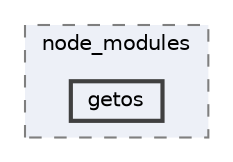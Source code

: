 digraph "C:/Users/arisc/OneDrive/Documents/GitHub/FINAL/EcoEats-Project/node_modules/getos"
{
 // LATEX_PDF_SIZE
  bgcolor="transparent";
  edge [fontname=Helvetica,fontsize=10,labelfontname=Helvetica,labelfontsize=10];
  node [fontname=Helvetica,fontsize=10,shape=box,height=0.2,width=0.4];
  compound=true
  subgraph clusterdir_5091f2b68170d33f954320199e2fed0a {
    graph [ bgcolor="#edf0f7", pencolor="grey50", label="node_modules", fontname=Helvetica,fontsize=10 style="filled,dashed", URL="dir_5091f2b68170d33f954320199e2fed0a.html",tooltip=""]
  dir_e88775aa772377c9b6cb5db6e3e98bbd [label="getos", fillcolor="#edf0f7", color="grey25", style="filled,bold", URL="dir_e88775aa772377c9b6cb5db6e3e98bbd.html",tooltip=""];
  }
}
